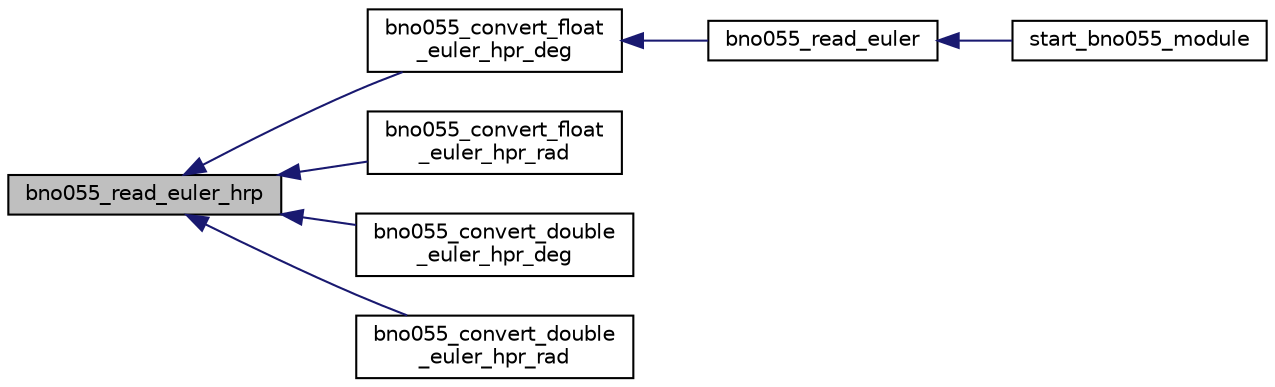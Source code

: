 digraph "bno055_read_euler_hrp"
{
  edge [fontname="Helvetica",fontsize="10",labelfontname="Helvetica",labelfontsize="10"];
  node [fontname="Helvetica",fontsize="10",shape=record];
  rankdir="LR";
  Node1 [label="bno055_read_euler_hrp",height=0.2,width=0.4,color="black", fillcolor="grey75", style="filled", fontcolor="black"];
  Node1 -> Node2 [dir="back",color="midnightblue",fontsize="10",style="solid",fontname="Helvetica"];
  Node2 [label="bno055_convert_float\l_euler_hpr_deg",height=0.2,width=0.4,color="black", fillcolor="white", style="filled",URL="$bno055_8h.html#ac451958e6df29304af07c0454c6a7b40",tooltip="This API is used to convert the Euler hrp raw data to degree output as float. "];
  Node2 -> Node3 [dir="back",color="midnightblue",fontsize="10",style="solid",fontname="Helvetica"];
  Node3 [label="bno055_read_euler",height=0.2,width=0.4,color="black", fillcolor="white", style="filled",URL="$group___b_n_o055.html#ga36ed631a75005e3ba86b975b58eaf7e0"];
  Node3 -> Node4 [dir="back",color="midnightblue",fontsize="10",style="solid",fontname="Helvetica"];
  Node4 [label="start_bno055_module",height=0.2,width=0.4,color="black", fillcolor="white", style="filled",URL="$group___b_n_o055.html#ga79f76b1f8471d2a31bbebbce0b45866f"];
  Node1 -> Node5 [dir="back",color="midnightblue",fontsize="10",style="solid",fontname="Helvetica"];
  Node5 [label="bno055_convert_float\l_euler_hpr_rad",height=0.2,width=0.4,color="black", fillcolor="white", style="filled",URL="$bno055_8h.html#abd523d1bb284d25c74a248e28e4973c7",tooltip="This API is used to convert the Euler xyz raw data to radians output as float. "];
  Node1 -> Node6 [dir="back",color="midnightblue",fontsize="10",style="solid",fontname="Helvetica"];
  Node6 [label="bno055_convert_double\l_euler_hpr_deg",height=0.2,width=0.4,color="black", fillcolor="white", style="filled",URL="$bno055_8h.html#ae0da21a643ff074061902bb4b00d06df",tooltip="This API is used to convert the Euler hpr raw data to degree output as double. "];
  Node1 -> Node7 [dir="back",color="midnightblue",fontsize="10",style="solid",fontname="Helvetica"];
  Node7 [label="bno055_convert_double\l_euler_hpr_rad",height=0.2,width=0.4,color="black", fillcolor="white", style="filled",URL="$bno055_8h.html#ae886d3d519e97eec21d1d4f8a0d03ab4",tooltip="This API is used to convert the Euler hpr raw data to radians output as double. "];
}
